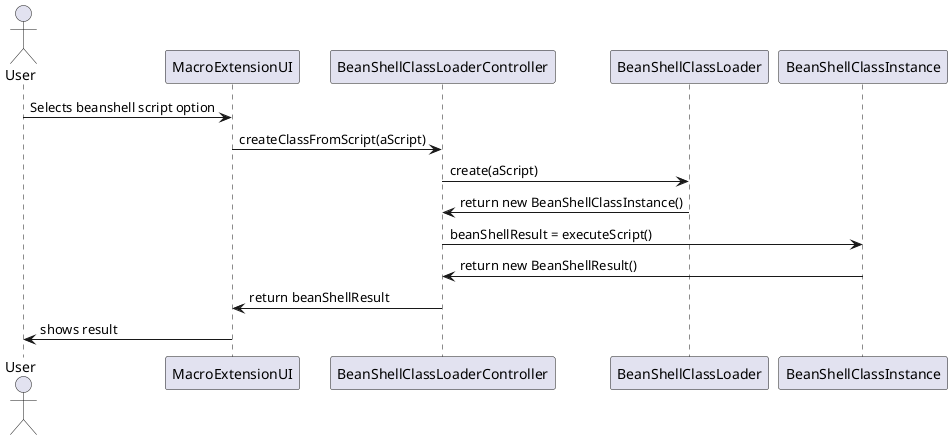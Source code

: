 @startuml
actor User
User -> MacroExtensionUI : Selects beanshell script option
MacroExtensionUI -> BeanShellClassLoaderController : createClassFromScript(aScript)
BeanShellClassLoaderController -> BeanShellClassLoader :create(aScript)
 BeanShellClassLoader -> BeanShellClassLoaderController : return new BeanShellClassInstance()
BeanShellClassLoaderController -> BeanShellClassInstance : beanShellResult = executeScript()
BeanShellClassInstance -> BeanShellClassLoaderController : return new BeanShellResult()
BeanShellClassLoaderController ->MacroExtensionUI : return beanShellResult
MacroExtensionUI -> User : shows result
@enduml
